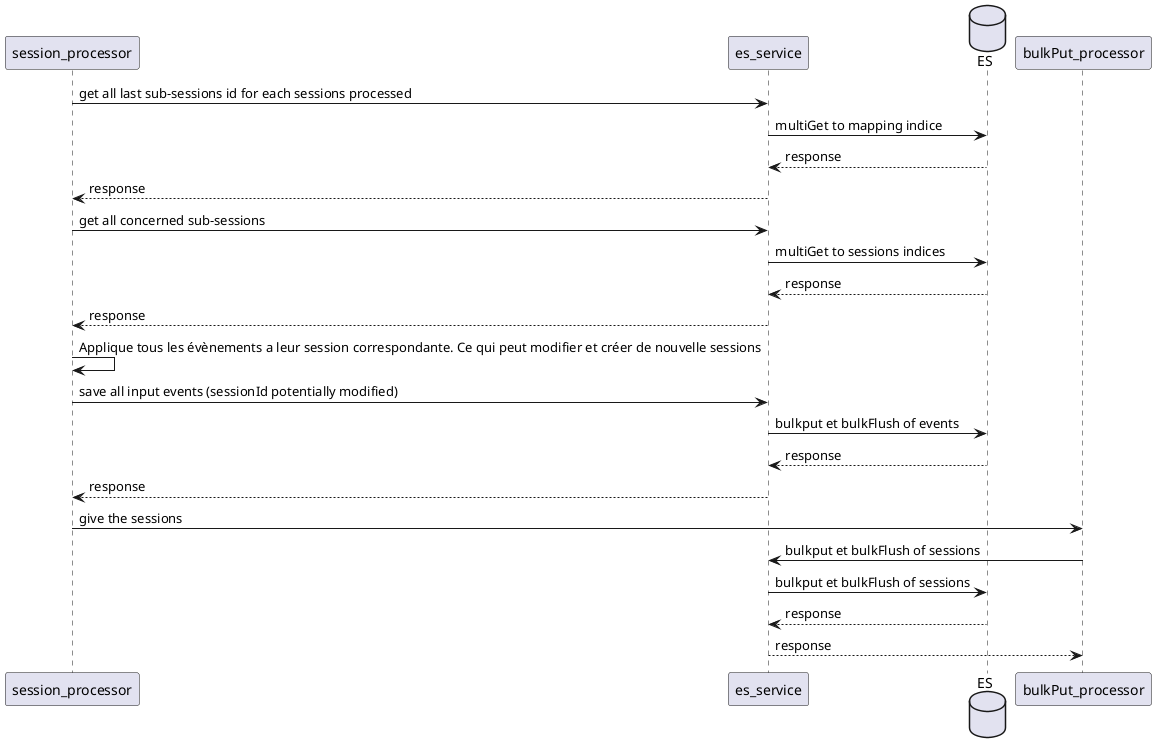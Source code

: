 
@startuml
participant session_processor as P1
participant es_service as ES_S
database ES as ES_D

P1 -> ES_S: get all last sub-sessions id for each sessions processed
ES_S -> ES_D: multiGet to mapping indice
ES_D --> ES_S: response
ES_S --> P1: response

P1 -> ES_S: get all concerned sub-sessions
ES_S -> ES_D: multiGet to sessions indices
ES_D --> ES_S: response
ES_S --> P1: response

P1 -> P1: Applique tous les évènements a leur session correspondante. Ce qui peut modifier et créer de nouvelle sessions

P1 -> ES_S: save all input events (sessionId potentially modified)
ES_S -> ES_D: bulkput et bulkFlush of events
ES_D --> ES_S: response
ES_S --> P1: response


P1 -> bulkPut_processor: give the sessions
bulkPut_processor -> ES_S: bulkput et bulkFlush of sessions
ES_S -> ES_D: bulkput et bulkFlush of sessions
ES_D --> ES_S: response
ES_S --> bulkPut_processor: response
@enduml